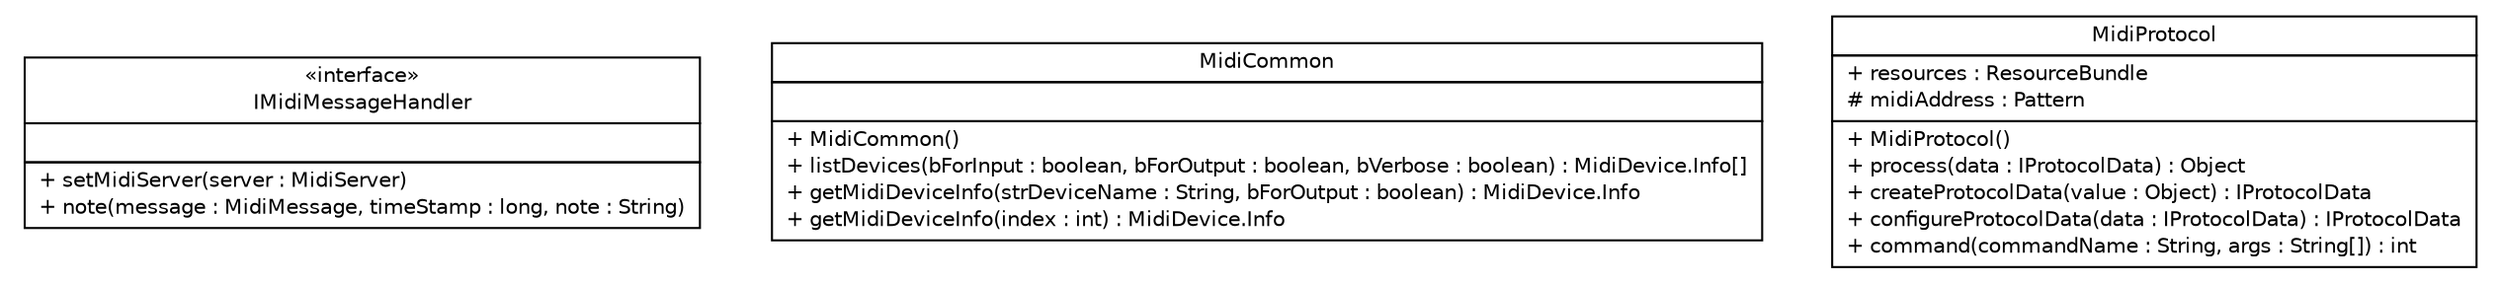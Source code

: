 #!/usr/local/bin/dot
#
# Class diagram 
# Generated by UMLGraph version R5_6 (http://www.umlgraph.org/)
#

digraph G {
	edge [fontname="Helvetica",fontsize=10,labelfontname="Helvetica",labelfontsize=10];
	node [fontname="Helvetica",fontsize=10,shape=plaintext];
	nodesep=0.25;
	ranksep=0.5;
	// com.xley.lfosc.midi.IMidiMessageHandler
	c215 [label=<<table title="com.xley.lfosc.midi.IMidiMessageHandler" border="0" cellborder="1" cellspacing="0" cellpadding="2" port="p" href="./IMidiMessageHandler.html">
		<tr><td><table border="0" cellspacing="0" cellpadding="1">
<tr><td align="center" balign="center"> &#171;interface&#187; </td></tr>
<tr><td align="center" balign="center"> IMidiMessageHandler </td></tr>
		</table></td></tr>
		<tr><td><table border="0" cellspacing="0" cellpadding="1">
<tr><td align="left" balign="left">  </td></tr>
		</table></td></tr>
		<tr><td><table border="0" cellspacing="0" cellpadding="1">
<tr><td align="left" balign="left"> + setMidiServer(server : MidiServer) </td></tr>
<tr><td align="left" balign="left"> + note(message : MidiMessage, timeStamp : long, note : String) </td></tr>
		</table></td></tr>
		</table>>, URL="./IMidiMessageHandler.html", fontname="Helvetica", fontcolor="black", fontsize=10.0];
	// com.xley.lfosc.midi.MidiCommon
	c216 [label=<<table title="com.xley.lfosc.midi.MidiCommon" border="0" cellborder="1" cellspacing="0" cellpadding="2" port="p" href="./MidiCommon.html">
		<tr><td><table border="0" cellspacing="0" cellpadding="1">
<tr><td align="center" balign="center"> MidiCommon </td></tr>
		</table></td></tr>
		<tr><td><table border="0" cellspacing="0" cellpadding="1">
<tr><td align="left" balign="left">  </td></tr>
		</table></td></tr>
		<tr><td><table border="0" cellspacing="0" cellpadding="1">
<tr><td align="left" balign="left"> + MidiCommon() </td></tr>
<tr><td align="left" balign="left"> + listDevices(bForInput : boolean, bForOutput : boolean, bVerbose : boolean) : MidiDevice.Info[] </td></tr>
<tr><td align="left" balign="left"> + getMidiDeviceInfo(strDeviceName : String, bForOutput : boolean) : MidiDevice.Info </td></tr>
<tr><td align="left" balign="left"> + getMidiDeviceInfo(index : int) : MidiDevice.Info </td></tr>
		</table></td></tr>
		</table>>, URL="./MidiCommon.html", fontname="Helvetica", fontcolor="black", fontsize=10.0];
	// com.xley.lfosc.midi.MidiProtocol
	c217 [label=<<table title="com.xley.lfosc.midi.MidiProtocol" border="0" cellborder="1" cellspacing="0" cellpadding="2" port="p" href="./MidiProtocol.html">
		<tr><td><table border="0" cellspacing="0" cellpadding="1">
<tr><td align="center" balign="center"> MidiProtocol </td></tr>
		</table></td></tr>
		<tr><td><table border="0" cellspacing="0" cellpadding="1">
<tr><td align="left" balign="left"> + resources : ResourceBundle </td></tr>
<tr><td align="left" balign="left"> # midiAddress : Pattern </td></tr>
		</table></td></tr>
		<tr><td><table border="0" cellspacing="0" cellpadding="1">
<tr><td align="left" balign="left"> + MidiProtocol() </td></tr>
<tr><td align="left" balign="left"> + process(data : IProtocolData) : Object </td></tr>
<tr><td align="left" balign="left"> + createProtocolData(value : Object) : IProtocolData </td></tr>
<tr><td align="left" balign="left"> + configureProtocolData(data : IProtocolData) : IProtocolData </td></tr>
<tr><td align="left" balign="left"> + command(commandName : String, args : String[]) : int </td></tr>
		</table></td></tr>
		</table>>, URL="./MidiProtocol.html", fontname="Helvetica", fontcolor="black", fontsize=10.0];
}

